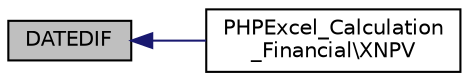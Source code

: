 digraph "DATEDIF"
{
  edge [fontname="Helvetica",fontsize="10",labelfontname="Helvetica",labelfontsize="10"];
  node [fontname="Helvetica",fontsize="10",shape=record];
  rankdir="LR";
  Node18 [label="DATEDIF",height=0.2,width=0.4,color="black", fillcolor="grey75", style="filled", fontcolor="black"];
  Node18 -> Node19 [dir="back",color="midnightblue",fontsize="10",style="solid",fontname="Helvetica"];
  Node19 [label="PHPExcel_Calculation\l_Financial\\XNPV",height=0.2,width=0.4,color="black", fillcolor="white", style="filled",URL="$class_p_h_p_excel___calculation___financial.html#afb2b9e6761e84fb1290b130804212a17"];
}
